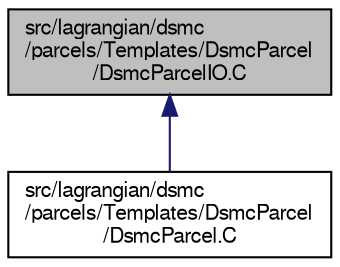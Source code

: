 digraph "src/lagrangian/dsmc/parcels/Templates/DsmcParcel/DsmcParcelIO.C"
{
  bgcolor="transparent";
  edge [fontname="FreeSans",fontsize="10",labelfontname="FreeSans",labelfontsize="10"];
  node [fontname="FreeSans",fontsize="10",shape=record];
  Node370 [label="src/lagrangian/dsmc\l/parcels/Templates/DsmcParcel\l/DsmcParcelIO.C",height=0.2,width=0.4,color="black", fillcolor="grey75", style="filled", fontcolor="black"];
  Node370 -> Node371 [dir="back",color="midnightblue",fontsize="10",style="solid",fontname="FreeSans"];
  Node371 [label="src/lagrangian/dsmc\l/parcels/Templates/DsmcParcel\l/DsmcParcel.C",height=0.2,width=0.4,color="black",URL="$a05051.html"];
}
